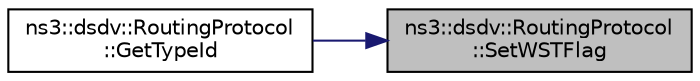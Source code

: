 digraph "ns3::dsdv::RoutingProtocol::SetWSTFlag"
{
 // LATEX_PDF_SIZE
  edge [fontname="Helvetica",fontsize="10",labelfontname="Helvetica",labelfontsize="10"];
  node [fontname="Helvetica",fontsize="10",shape=record];
  rankdir="RL";
  Node1 [label="ns3::dsdv::RoutingProtocol\l::SetWSTFlag",height=0.2,width=0.4,color="black", fillcolor="grey75", style="filled", fontcolor="black",tooltip="Set weighted settling time (WST) flag."];
  Node1 -> Node2 [dir="back",color="midnightblue",fontsize="10",style="solid",fontname="Helvetica"];
  Node2 [label="ns3::dsdv::RoutingProtocol\l::GetTypeId",height=0.2,width=0.4,color="black", fillcolor="white", style="filled",URL="$classns3_1_1dsdv_1_1_routing_protocol.html#a94877c474548735fa3764b89a86db709",tooltip="Get the type ID."];
}
